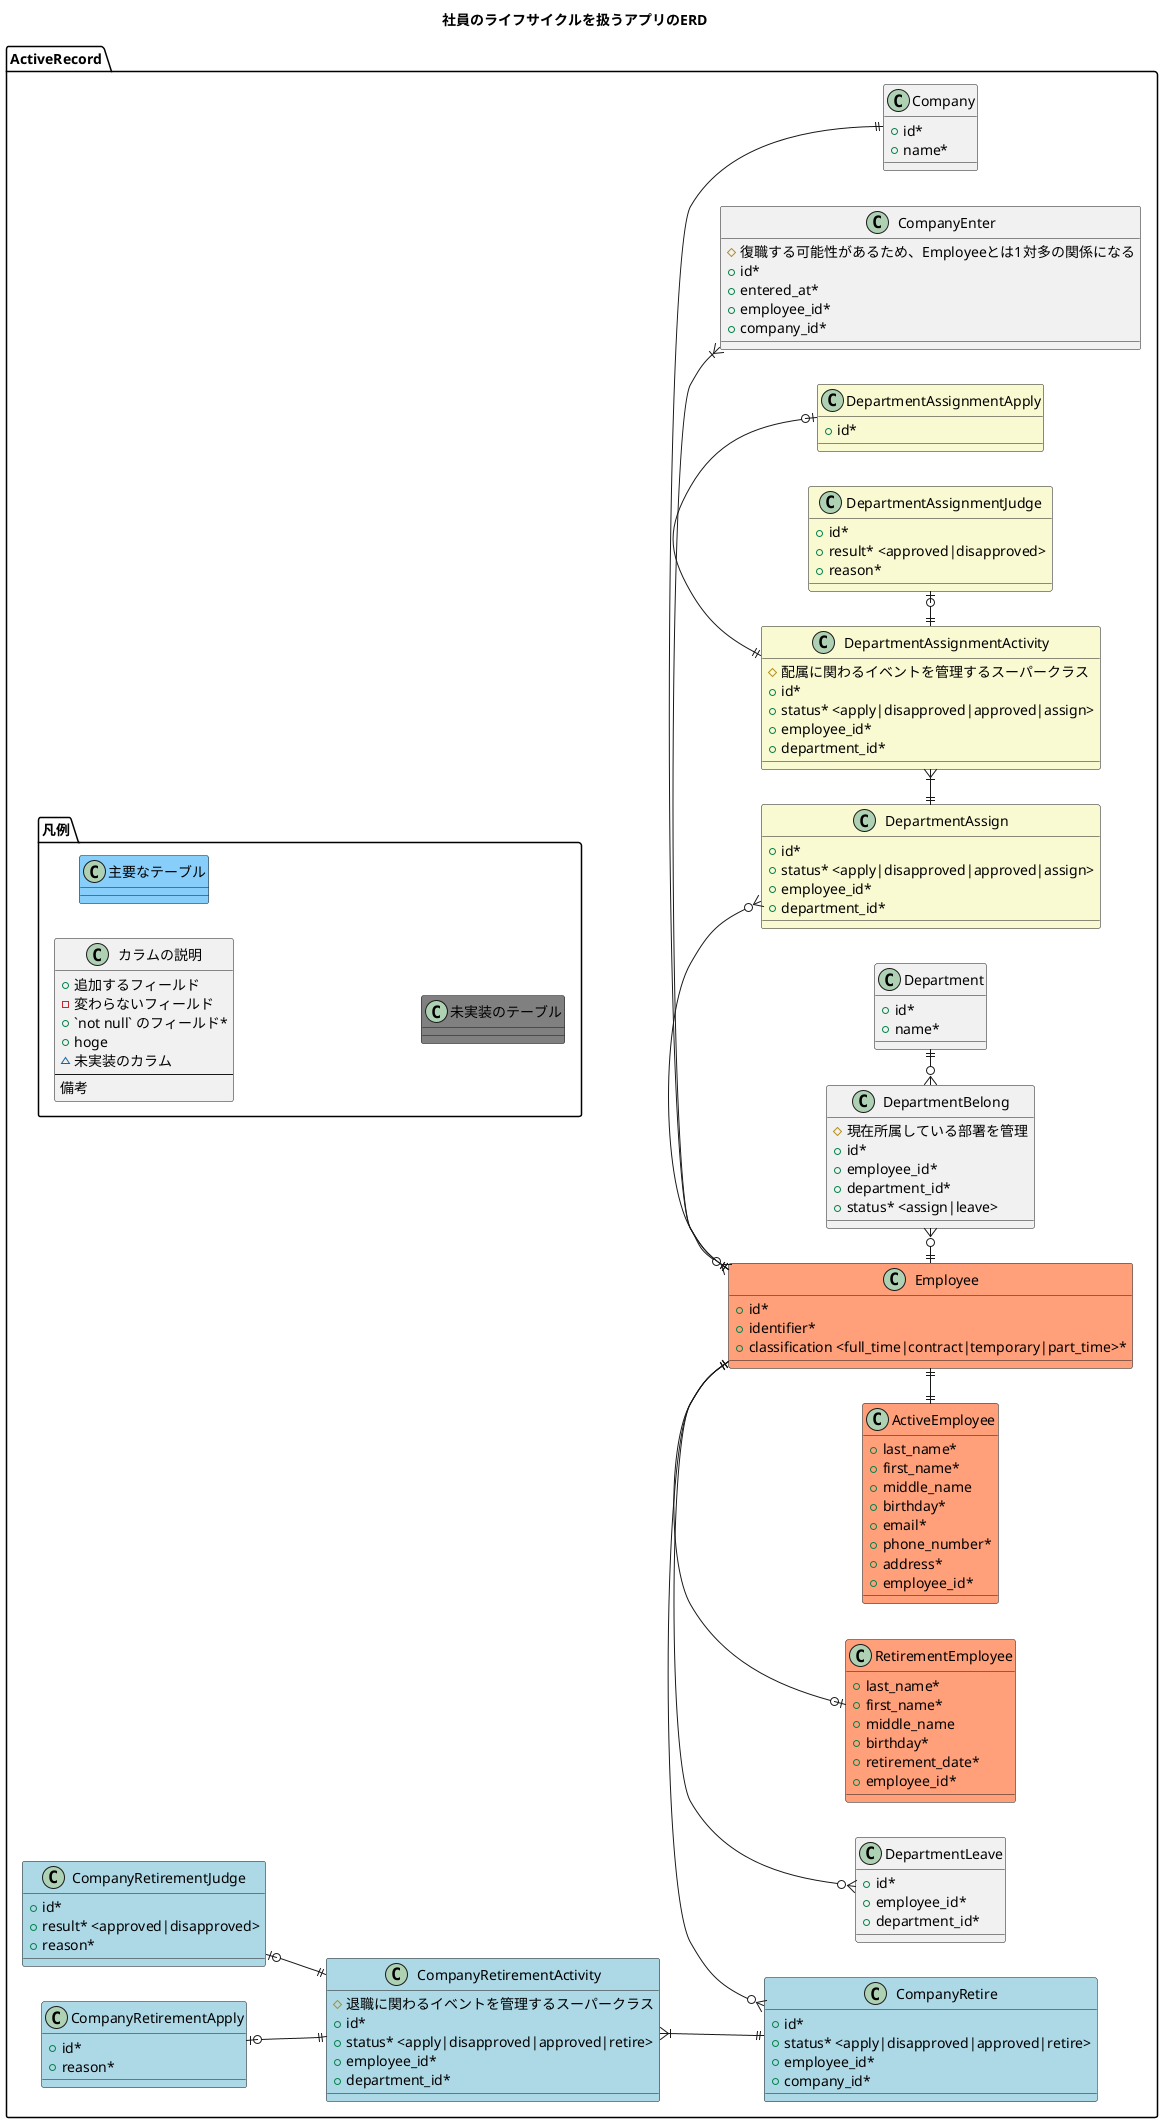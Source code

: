 @startuml
title
社員のライフサイクルを扱うアプリのERD
end title
left to right direction

namespace ActiveRecord {
  namespace 凡例 {
    class カラムの説明 {
      + 追加するフィールド
      - 変わらないフィールド
      + `not null` のフィールド*
      + hoge 
      ~ 未実装のカラム
      --
      備考
    }

    class 主要なテーブル #LightSkyBlue {
    }

    class 未実装のテーブル #Grey {
    }
  }

  class Employee #LightSalmon {
    + id*
    + identifier*
    + classification <full_time|contract|temporary|part_time>*
  }

  class ActiveEmployee #LightSalmon {
    + last_name*
    + first_name*
    + middle_name
    + birthday*
    + email*
    + phone_number*
    + address*
    + employee_id*
  }

  class RetirementEmployee #LightSalmon {
    + last_name*
    + first_name*
    + middle_name
    + birthday*
    + retirement_date*
    + employee_id*
  }

  class Company {
    + id*
    + name*
  }

  class CompanyEnter {
    # 復職する可能性があるため、Employeeとは1対多の関係になる
    + id*
    + entered_at*
    + employee_id*
    + company_id*
  }

  class CompanyRetire #LightBlue{
    + id*
    + status* <apply|disapproved|approved|retire>
    + employee_id*
    + company_id*
  }

  class CompanyRetirementActivity #LightBlue{
    # 退職に関わるイベントを管理するスーパークラス
    + id*
    + status* <apply|disapproved|approved|retire>
    + employee_id*
    + department_id*
  }

  class CompanyRetirementApply #LightBlue{
    + id*
    + reason* 
  }

  class CompanyRetirementJudge #LightBlue {
    + id*
    + result* <approved|disapproved>
    + reason* 
  }

  class Department {
    + id*
    + name*
  }

  class DepartmentAssign  #LightGoldenRodYellow{
    + id*
    + status* <apply|disapproved|approved|assign>
    + employee_id*
    + department_id*
  }

  class DepartmentAssignmentActivity #LightGoldenRodYellow{
    # 配属に関わるイベントを管理するスーパークラス
    + id*
    + status* <apply|disapproved|approved|assign>
    + employee_id*
    + department_id*
  }

  class DepartmentAssignmentApply #LightGoldenRodYellow{
    + id*
  }

  class DepartmentAssignmentJudge #LightGoldenRodYellow{
    + id*
    + result* <approved|disapproved>
    + reason* 
  }

  class DepartmentLeave {
    + id*
    + employee_id*
    + department_id*
  }

  class DepartmentBelong {
    # 現在所属している部署を管理
    + id*
    + employee_id*
    + department_id*
    + status* <assign|leave>
  }


  Company ||-l-o{ Employee
  Employee ||-r-|{ CompanyEnter
  Employee ||-l-|| ActiveEmployee
  Employee ||-l-o| RetirementEmployee
  Employee ||-l-o{ CompanyRetire
  CompanyRetire ||-u-|{ CompanyRetirementActivity
  CompanyRetirementActivity ||-u-o| CompanyRetirementApply
  CompanyRetirementActivity ||-u-o| CompanyRetirementJudge
  Employee ||-r-o{ DepartmentAssign
  DepartmentAssign ||-r-|{ DepartmentAssignmentActivity
  DepartmentAssignmentActivity ||-r-o| DepartmentAssignmentApply
  DepartmentAssignmentActivity ||-r-o| DepartmentAssignmentJudge
  Employee ||-l-o{ DepartmentLeave
  Department ||-l-o{ DepartmentBelong
  DepartmentBelong }o-l-|| Employee
}
@enduml
